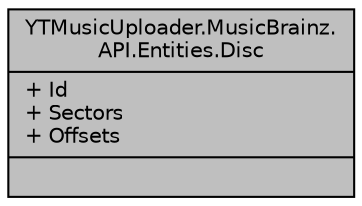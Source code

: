 digraph "YTMusicUploader.MusicBrainz.API.Entities.Disc"
{
 // LATEX_PDF_SIZE
  edge [fontname="Helvetica",fontsize="10",labelfontname="Helvetica",labelfontsize="10"];
  node [fontname="Helvetica",fontsize="10",shape=record];
  Node1 [label="{YTMusicUploader.MusicBrainz.\lAPI.Entities.Disc\n|+ Id\l+ Sectors\l+ Offsets\l|}",height=0.2,width=0.4,color="black", fillcolor="grey75", style="filled", fontcolor="black",tooltip=" "];
}
